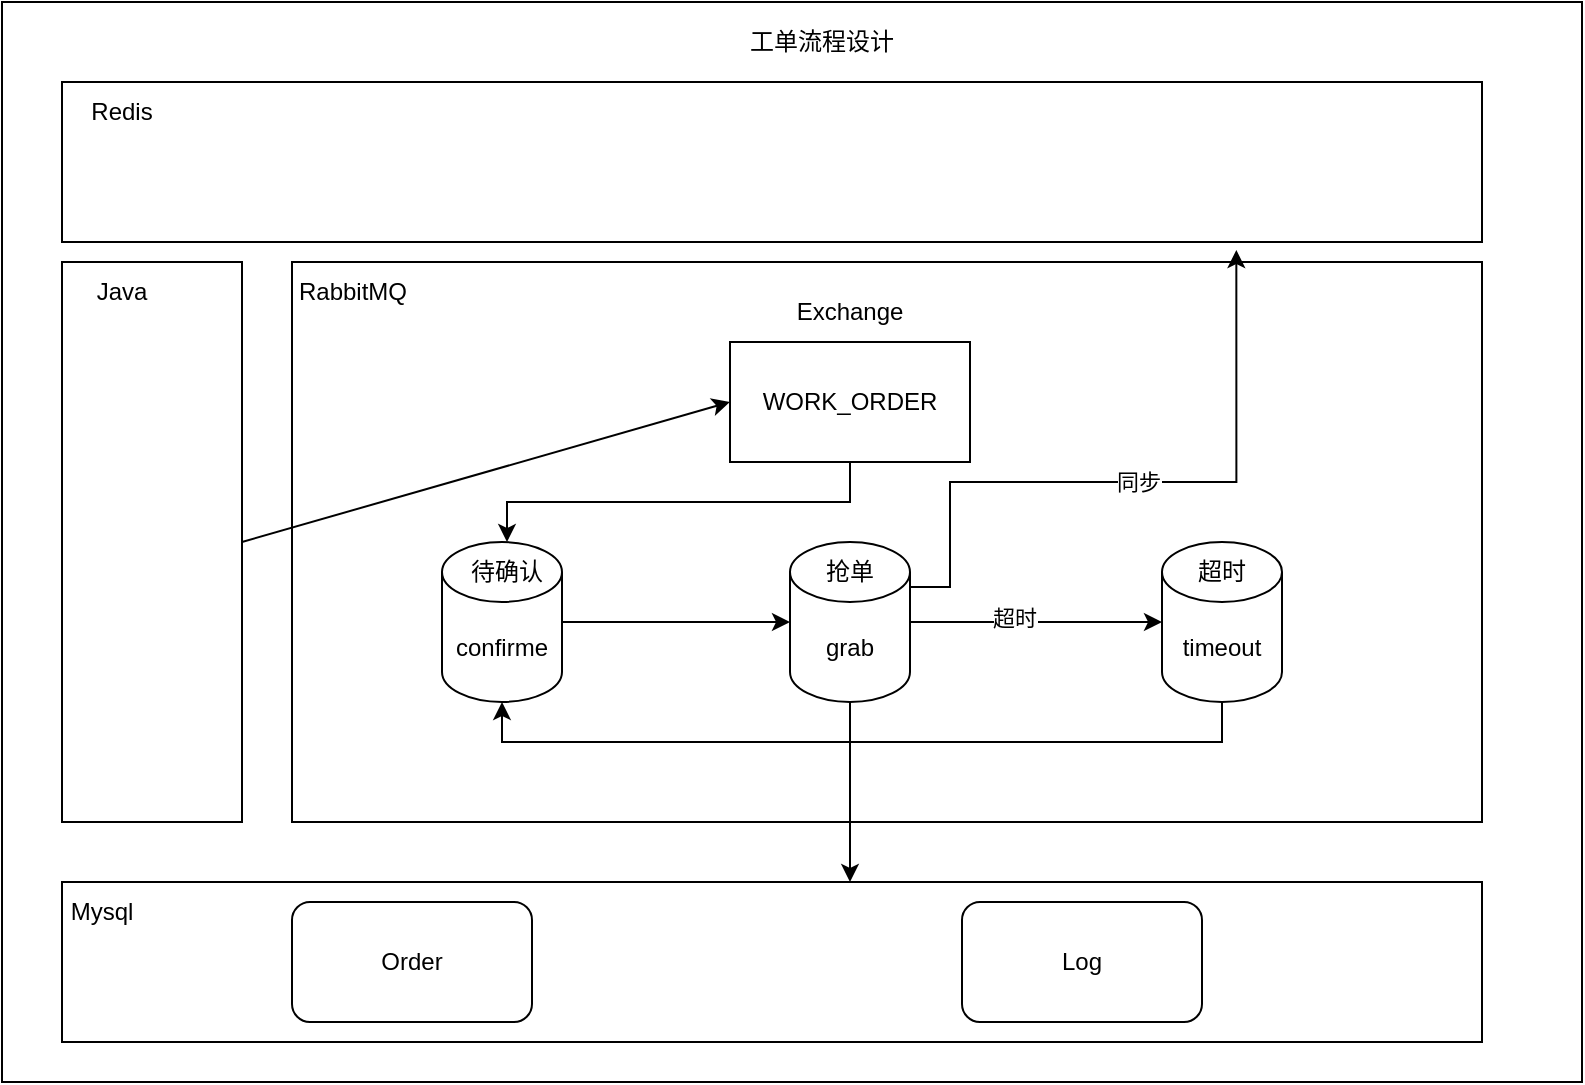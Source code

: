 <mxfile version="15.7.3" type="github">
  <diagram id="SXGgzwvbbWjAui0XhpdX" name="Page-1">
    <mxGraphModel dx="1554" dy="841" grid="1" gridSize="10" guides="1" tooltips="1" connect="1" arrows="1" fold="1" page="1" pageScale="1" pageWidth="827" pageHeight="1169" math="0" shadow="0">
      <root>
        <mxCell id="0" />
        <mxCell id="1" parent="0" />
        <mxCell id="OmMeLQTqGCn618Tci1jP-1" value="" style="rounded=0;whiteSpace=wrap;html=1;" vertex="1" parent="1">
          <mxGeometry x="20" y="190" width="790" height="540" as="geometry" />
        </mxCell>
        <mxCell id="OmMeLQTqGCn618Tci1jP-2" value="工单流程设计" style="text;html=1;strokeColor=none;fillColor=none;align=center;verticalAlign=middle;whiteSpace=wrap;rounded=0;" vertex="1" parent="1">
          <mxGeometry x="370" y="200" width="120" height="20" as="geometry" />
        </mxCell>
        <mxCell id="OmMeLQTqGCn618Tci1jP-10" value="" style="group" vertex="1" connectable="0" parent="1">
          <mxGeometry x="165" y="320" width="595" height="280" as="geometry" />
        </mxCell>
        <mxCell id="OmMeLQTqGCn618Tci1jP-5" value="" style="rounded=0;whiteSpace=wrap;html=1;" vertex="1" parent="OmMeLQTqGCn618Tci1jP-10">
          <mxGeometry width="595" height="280" as="geometry" />
        </mxCell>
        <mxCell id="OmMeLQTqGCn618Tci1jP-9" value="RabbitMQ" style="text;html=1;strokeColor=none;fillColor=none;align=center;verticalAlign=middle;whiteSpace=wrap;rounded=0;" vertex="1" parent="OmMeLQTqGCn618Tci1jP-10">
          <mxGeometry width="61.026" height="30" as="geometry" />
        </mxCell>
        <mxCell id="OmMeLQTqGCn618Tci1jP-40" style="edgeStyle=orthogonalEdgeStyle;rounded=0;orthogonalLoop=1;jettySize=auto;html=1;exitX=0.5;exitY=1;exitDx=0;exitDy=0;entryX=0.5;entryY=0;entryDx=0;entryDy=0;fontColor=#000000;" edge="1" parent="OmMeLQTqGCn618Tci1jP-10" source="OmMeLQTqGCn618Tci1jP-19" target="OmMeLQTqGCn618Tci1jP-32">
          <mxGeometry relative="1" as="geometry" />
        </mxCell>
        <mxCell id="OmMeLQTqGCn618Tci1jP-19" value="WORK_ORDER" style="rounded=0;whiteSpace=wrap;html=1;" vertex="1" parent="OmMeLQTqGCn618Tci1jP-10">
          <mxGeometry x="219" y="40" width="120" height="60" as="geometry" />
        </mxCell>
        <mxCell id="OmMeLQTqGCn618Tci1jP-20" value="Exchange" style="text;html=1;strokeColor=none;fillColor=none;align=center;verticalAlign=middle;whiteSpace=wrap;rounded=0;" vertex="1" parent="OmMeLQTqGCn618Tci1jP-10">
          <mxGeometry x="249" y="10" width="60" height="30" as="geometry" />
        </mxCell>
        <mxCell id="OmMeLQTqGCn618Tci1jP-39" style="edgeStyle=orthogonalEdgeStyle;rounded=0;orthogonalLoop=1;jettySize=auto;html=1;exitX=1;exitY=0.5;exitDx=0;exitDy=0;exitPerimeter=0;fontColor=#000000;" edge="1" parent="OmMeLQTqGCn618Tci1jP-10" source="OmMeLQTqGCn618Tci1jP-23" target="OmMeLQTqGCn618Tci1jP-30">
          <mxGeometry relative="1" as="geometry" />
        </mxCell>
        <mxCell id="OmMeLQTqGCn618Tci1jP-23" value="confirme" style="shape=cylinder3;whiteSpace=wrap;html=1;boundedLbl=1;backgroundOutline=1;size=15;" vertex="1" parent="OmMeLQTqGCn618Tci1jP-10">
          <mxGeometry x="75" y="140" width="60" height="80" as="geometry" />
        </mxCell>
        <mxCell id="OmMeLQTqGCn618Tci1jP-38" style="edgeStyle=orthogonalEdgeStyle;rounded=0;orthogonalLoop=1;jettySize=auto;html=1;exitX=0.5;exitY=1;exitDx=0;exitDy=0;exitPerimeter=0;entryX=0.5;entryY=1;entryDx=0;entryDy=0;entryPerimeter=0;fontColor=#000000;" edge="1" parent="OmMeLQTqGCn618Tci1jP-10" source="OmMeLQTqGCn618Tci1jP-31" target="OmMeLQTqGCn618Tci1jP-23">
          <mxGeometry relative="1" as="geometry" />
        </mxCell>
        <mxCell id="OmMeLQTqGCn618Tci1jP-31" value="timeout" style="shape=cylinder3;whiteSpace=wrap;html=1;boundedLbl=1;backgroundOutline=1;size=15;" vertex="1" parent="OmMeLQTqGCn618Tci1jP-10">
          <mxGeometry x="435" y="140" width="60" height="80" as="geometry" />
        </mxCell>
        <mxCell id="OmMeLQTqGCn618Tci1jP-36" style="edgeStyle=orthogonalEdgeStyle;rounded=0;orthogonalLoop=1;jettySize=auto;html=1;entryX=0;entryY=0.5;entryDx=0;entryDy=0;entryPerimeter=0;fontColor=#000000;" edge="1" parent="OmMeLQTqGCn618Tci1jP-10" source="OmMeLQTqGCn618Tci1jP-30" target="OmMeLQTqGCn618Tci1jP-31">
          <mxGeometry relative="1" as="geometry" />
        </mxCell>
        <mxCell id="OmMeLQTqGCn618Tci1jP-37" value="超时" style="edgeLabel;html=1;align=center;verticalAlign=middle;resizable=0;points=[];fontColor=#000000;" vertex="1" connectable="0" parent="OmMeLQTqGCn618Tci1jP-36">
          <mxGeometry x="-0.175" y="2" relative="1" as="geometry">
            <mxPoint as="offset" />
          </mxGeometry>
        </mxCell>
        <mxCell id="OmMeLQTqGCn618Tci1jP-30" value="&lt;font face=&quot;arial, sans-serif&quot; style=&quot;background-color: rgb(255 , 255 , 255)&quot;&gt;grab&lt;/font&gt;" style="shape=cylinder3;whiteSpace=wrap;html=1;boundedLbl=1;backgroundOutline=1;size=15;" vertex="1" parent="OmMeLQTqGCn618Tci1jP-10">
          <mxGeometry x="249" y="140" width="60" height="80" as="geometry" />
        </mxCell>
        <mxCell id="OmMeLQTqGCn618Tci1jP-32" value="待确认" style="text;html=1;strokeColor=none;fillColor=none;align=center;verticalAlign=middle;whiteSpace=wrap;rounded=0;" vertex="1" parent="OmMeLQTqGCn618Tci1jP-10">
          <mxGeometry x="75" y="140" width="65" height="30" as="geometry" />
        </mxCell>
        <mxCell id="OmMeLQTqGCn618Tci1jP-33" value="抢单" style="text;html=1;strokeColor=none;fillColor=none;align=center;verticalAlign=middle;whiteSpace=wrap;rounded=0;" vertex="1" parent="OmMeLQTqGCn618Tci1jP-10">
          <mxGeometry x="249" y="140" width="60" height="30" as="geometry" />
        </mxCell>
        <mxCell id="OmMeLQTqGCn618Tci1jP-34" value="超时" style="text;html=1;strokeColor=none;fillColor=none;align=center;verticalAlign=middle;whiteSpace=wrap;rounded=0;" vertex="1" parent="OmMeLQTqGCn618Tci1jP-10">
          <mxGeometry x="435" y="140" width="60" height="30" as="geometry" />
        </mxCell>
        <mxCell id="OmMeLQTqGCn618Tci1jP-11" value="" style="group" vertex="1" connectable="0" parent="1">
          <mxGeometry x="50" y="230" width="710" height="80" as="geometry" />
        </mxCell>
        <mxCell id="OmMeLQTqGCn618Tci1jP-7" value="" style="rounded=0;whiteSpace=wrap;html=1;" vertex="1" parent="OmMeLQTqGCn618Tci1jP-11">
          <mxGeometry width="710" height="80" as="geometry" />
        </mxCell>
        <mxCell id="OmMeLQTqGCn618Tci1jP-8" value="Redis" style="text;html=1;strokeColor=none;fillColor=none;align=center;verticalAlign=middle;whiteSpace=wrap;rounded=0;" vertex="1" parent="OmMeLQTqGCn618Tci1jP-11">
          <mxGeometry width="60" height="30" as="geometry" />
        </mxCell>
        <mxCell id="OmMeLQTqGCn618Tci1jP-15" value="" style="group" vertex="1" connectable="0" parent="1">
          <mxGeometry x="50" y="320" width="90" height="280" as="geometry" />
        </mxCell>
        <mxCell id="OmMeLQTqGCn618Tci1jP-3" value="" style="rounded=0;whiteSpace=wrap;html=1;" vertex="1" parent="OmMeLQTqGCn618Tci1jP-15">
          <mxGeometry width="90" height="280" as="geometry" />
        </mxCell>
        <mxCell id="OmMeLQTqGCn618Tci1jP-12" value="Java" style="text;html=1;strokeColor=none;fillColor=none;align=center;verticalAlign=middle;whiteSpace=wrap;rounded=0;" vertex="1" parent="OmMeLQTqGCn618Tci1jP-15">
          <mxGeometry width="60" height="30" as="geometry" />
        </mxCell>
        <mxCell id="OmMeLQTqGCn618Tci1jP-35" value="" style="endArrow=classic;html=1;rounded=0;fontColor=#000000;entryX=0;entryY=0.5;entryDx=0;entryDy=0;" edge="1" parent="OmMeLQTqGCn618Tci1jP-15" target="OmMeLQTqGCn618Tci1jP-19">
          <mxGeometry width="50" height="50" relative="1" as="geometry">
            <mxPoint x="90" y="140" as="sourcePoint" />
            <mxPoint x="120" y="110" as="targetPoint" />
          </mxGeometry>
        </mxCell>
        <mxCell id="OmMeLQTqGCn618Tci1jP-18" value="" style="group" vertex="1" connectable="0" parent="1">
          <mxGeometry x="40" y="630" width="720" height="80" as="geometry" />
        </mxCell>
        <mxCell id="OmMeLQTqGCn618Tci1jP-6" value="" style="rounded=0;whiteSpace=wrap;html=1;" vertex="1" parent="OmMeLQTqGCn618Tci1jP-18">
          <mxGeometry x="10" width="710" height="80" as="geometry" />
        </mxCell>
        <mxCell id="OmMeLQTqGCn618Tci1jP-17" value="Mysql" style="text;html=1;strokeColor=none;fillColor=none;align=center;verticalAlign=middle;whiteSpace=wrap;rounded=0;" vertex="1" parent="OmMeLQTqGCn618Tci1jP-18">
          <mxGeometry width="60" height="30" as="geometry" />
        </mxCell>
        <mxCell id="OmMeLQTqGCn618Tci1jP-43" value="Order" style="rounded=1;whiteSpace=wrap;html=1;labelBackgroundColor=#FFFFFF;fontColor=#000000;" vertex="1" parent="OmMeLQTqGCn618Tci1jP-18">
          <mxGeometry x="125" y="10" width="120" height="60" as="geometry" />
        </mxCell>
        <mxCell id="OmMeLQTqGCn618Tci1jP-44" value="Log" style="rounded=1;whiteSpace=wrap;html=1;labelBackgroundColor=#FFFFFF;fontColor=#000000;" vertex="1" parent="OmMeLQTqGCn618Tci1jP-18">
          <mxGeometry x="460" y="10" width="120" height="60" as="geometry" />
        </mxCell>
        <mxCell id="OmMeLQTqGCn618Tci1jP-42" style="edgeStyle=orthogonalEdgeStyle;rounded=0;orthogonalLoop=1;jettySize=auto;html=1;exitX=0.5;exitY=1;exitDx=0;exitDy=0;exitPerimeter=0;fontColor=#000000;" edge="1" parent="1" source="OmMeLQTqGCn618Tci1jP-30">
          <mxGeometry relative="1" as="geometry">
            <mxPoint x="444" y="630" as="targetPoint" />
          </mxGeometry>
        </mxCell>
        <mxCell id="OmMeLQTqGCn618Tci1jP-45" value="同步" style="edgeStyle=orthogonalEdgeStyle;rounded=0;orthogonalLoop=1;jettySize=auto;html=1;exitX=1;exitY=0.75;exitDx=0;exitDy=0;entryX=0.827;entryY=1.05;entryDx=0;entryDy=0;entryPerimeter=0;fontColor=#000000;" edge="1" parent="1" source="OmMeLQTqGCn618Tci1jP-33" target="OmMeLQTqGCn618Tci1jP-7">
          <mxGeometry relative="1" as="geometry">
            <Array as="points">
              <mxPoint x="494" y="483" />
              <mxPoint x="494" y="430" />
              <mxPoint x="637" y="430" />
            </Array>
          </mxGeometry>
        </mxCell>
      </root>
    </mxGraphModel>
  </diagram>
</mxfile>
